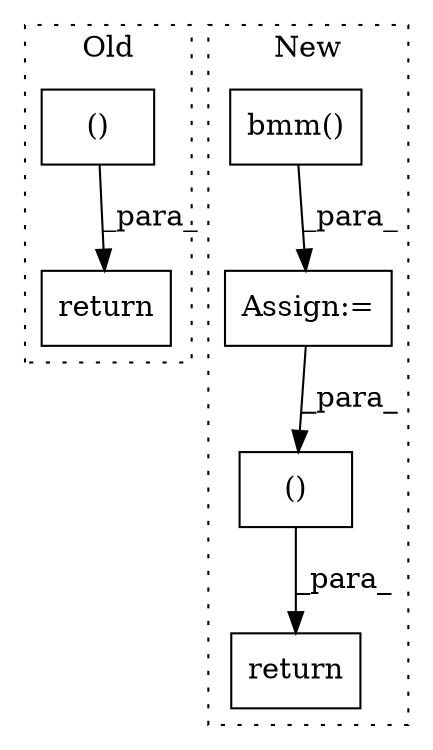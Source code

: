 digraph G {
subgraph cluster0 {
1 [label="return" a="93" s="4091" l="7" shape="box"];
4 [label="()" a="54" s="4109" l="12" shape="box"];
label = "Old";
style="dotted";
}
subgraph cluster1 {
2 [label="bmm()" a="75" s="4127,4180" l="10,1" shape="box"];
3 [label="Assign:=" a="68" s="4124" l="3" shape="box"];
5 [label="()" a="54" s="4377" l="34" shape="box"];
6 [label="return" a="93" s="4359" l="7" shape="box"];
label = "New";
style="dotted";
}
2 -> 3 [label="_para_"];
3 -> 5 [label="_para_"];
4 -> 1 [label="_para_"];
5 -> 6 [label="_para_"];
}